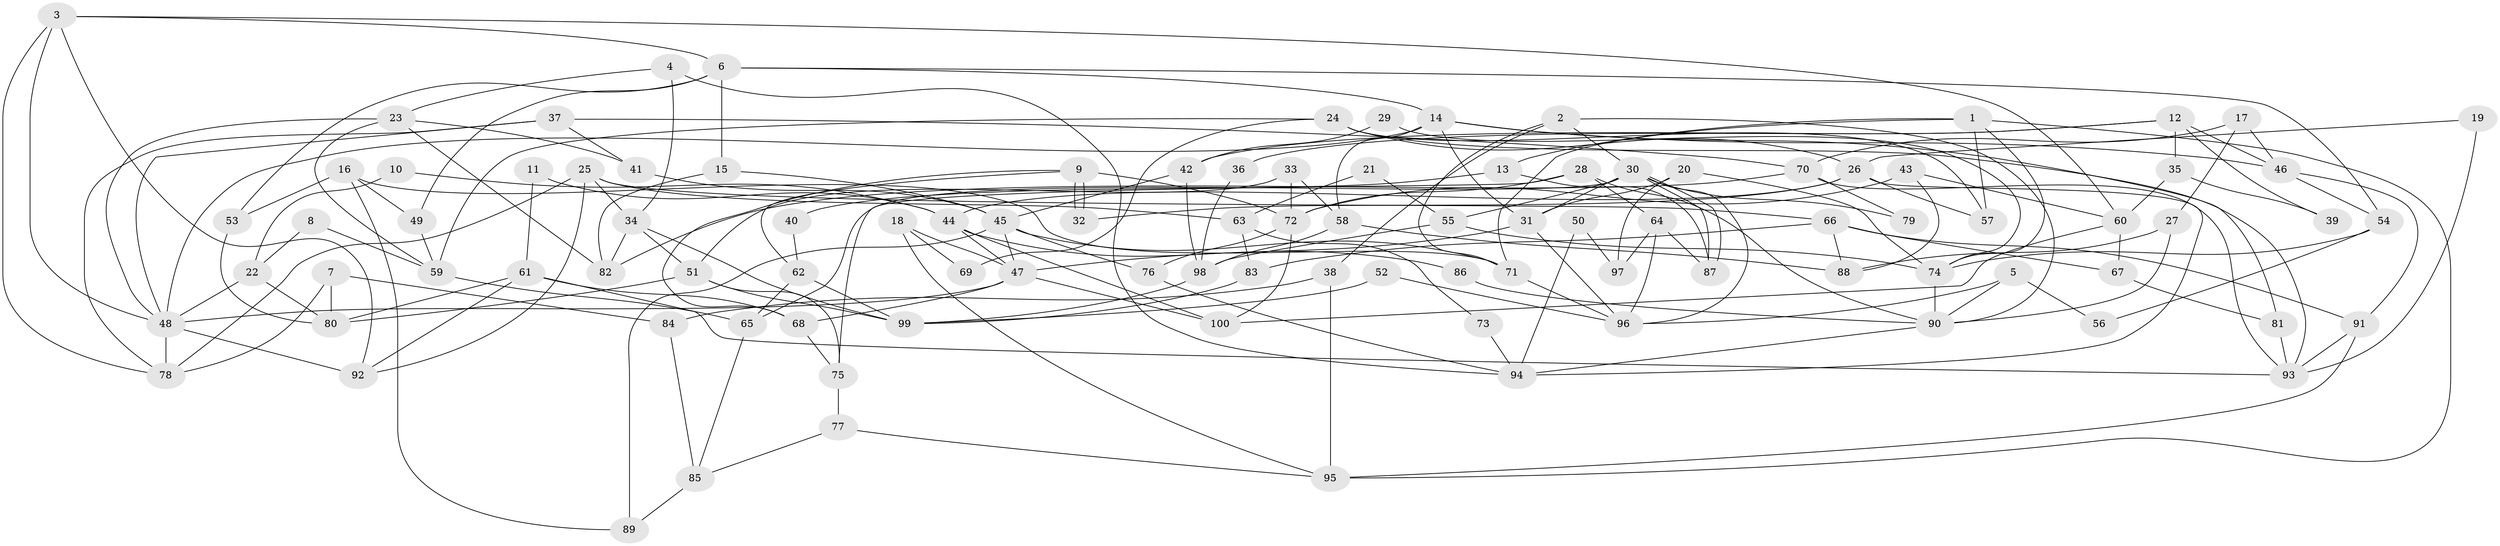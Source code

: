 // Generated by graph-tools (version 1.1) at 2025/51/03/09/25 04:51:31]
// undirected, 100 vertices, 200 edges
graph export_dot {
graph [start="1"]
  node [color=gray90,style=filled];
  1;
  2;
  3;
  4;
  5;
  6;
  7;
  8;
  9;
  10;
  11;
  12;
  13;
  14;
  15;
  16;
  17;
  18;
  19;
  20;
  21;
  22;
  23;
  24;
  25;
  26;
  27;
  28;
  29;
  30;
  31;
  32;
  33;
  34;
  35;
  36;
  37;
  38;
  39;
  40;
  41;
  42;
  43;
  44;
  45;
  46;
  47;
  48;
  49;
  50;
  51;
  52;
  53;
  54;
  55;
  56;
  57;
  58;
  59;
  60;
  61;
  62;
  63;
  64;
  65;
  66;
  67;
  68;
  69;
  70;
  71;
  72;
  73;
  74;
  75;
  76;
  77;
  78;
  79;
  80;
  81;
  82;
  83;
  84;
  85;
  86;
  87;
  88;
  89;
  90;
  91;
  92;
  93;
  94;
  95;
  96;
  97;
  98;
  99;
  100;
  1 -- 74;
  1 -- 71;
  1 -- 13;
  1 -- 57;
  1 -- 95;
  2 -- 71;
  2 -- 90;
  2 -- 30;
  2 -- 38;
  3 -- 92;
  3 -- 6;
  3 -- 48;
  3 -- 60;
  3 -- 78;
  4 -- 23;
  4 -- 94;
  4 -- 34;
  5 -- 90;
  5 -- 96;
  5 -- 56;
  6 -- 15;
  6 -- 54;
  6 -- 14;
  6 -- 49;
  6 -- 53;
  7 -- 78;
  7 -- 84;
  7 -- 80;
  8 -- 59;
  8 -- 22;
  9 -- 68;
  9 -- 32;
  9 -- 32;
  9 -- 62;
  9 -- 72;
  10 -- 44;
  10 -- 22;
  11 -- 44;
  11 -- 61;
  12 -- 46;
  12 -- 42;
  12 -- 35;
  12 -- 36;
  12 -- 39;
  13 -- 87;
  13 -- 40;
  14 -- 48;
  14 -- 31;
  14 -- 46;
  14 -- 58;
  14 -- 81;
  15 -- 82;
  15 -- 45;
  16 -- 49;
  16 -- 53;
  16 -- 71;
  16 -- 89;
  17 -- 70;
  17 -- 46;
  17 -- 27;
  18 -- 95;
  18 -- 47;
  18 -- 69;
  19 -- 93;
  19 -- 26;
  20 -- 31;
  20 -- 74;
  20 -- 97;
  21 -- 55;
  21 -- 63;
  22 -- 48;
  22 -- 80;
  23 -- 41;
  23 -- 48;
  23 -- 59;
  23 -- 82;
  24 -- 57;
  24 -- 59;
  24 -- 26;
  24 -- 69;
  24 -- 93;
  25 -- 34;
  25 -- 78;
  25 -- 63;
  25 -- 66;
  25 -- 92;
  26 -- 44;
  26 -- 32;
  26 -- 57;
  26 -- 94;
  27 -- 88;
  27 -- 90;
  28 -- 75;
  28 -- 90;
  28 -- 64;
  28 -- 72;
  29 -- 74;
  29 -- 42;
  30 -- 87;
  30 -- 87;
  30 -- 31;
  30 -- 55;
  30 -- 65;
  30 -- 79;
  30 -- 96;
  31 -- 47;
  31 -- 96;
  33 -- 51;
  33 -- 72;
  33 -- 58;
  34 -- 82;
  34 -- 51;
  34 -- 99;
  35 -- 60;
  35 -- 39;
  36 -- 98;
  37 -- 48;
  37 -- 78;
  37 -- 41;
  37 -- 70;
  38 -- 95;
  38 -- 84;
  40 -- 62;
  41 -- 45;
  42 -- 98;
  42 -- 45;
  43 -- 72;
  43 -- 60;
  43 -- 88;
  44 -- 100;
  44 -- 47;
  44 -- 86;
  45 -- 47;
  45 -- 71;
  45 -- 76;
  45 -- 89;
  46 -- 91;
  46 -- 54;
  47 -- 48;
  47 -- 68;
  47 -- 100;
  48 -- 92;
  48 -- 78;
  49 -- 59;
  50 -- 97;
  50 -- 94;
  51 -- 75;
  51 -- 80;
  51 -- 99;
  52 -- 96;
  52 -- 99;
  53 -- 80;
  54 -- 74;
  54 -- 56;
  55 -- 98;
  55 -- 74;
  58 -- 88;
  58 -- 98;
  59 -- 65;
  60 -- 100;
  60 -- 67;
  61 -- 80;
  61 -- 93;
  61 -- 68;
  61 -- 92;
  62 -- 99;
  62 -- 65;
  63 -- 83;
  63 -- 73;
  64 -- 96;
  64 -- 87;
  64 -- 97;
  65 -- 85;
  66 -- 88;
  66 -- 67;
  66 -- 83;
  66 -- 91;
  67 -- 81;
  68 -- 75;
  70 -- 93;
  70 -- 79;
  70 -- 82;
  71 -- 96;
  72 -- 76;
  72 -- 100;
  73 -- 94;
  74 -- 90;
  75 -- 77;
  76 -- 94;
  77 -- 85;
  77 -- 95;
  81 -- 93;
  83 -- 99;
  84 -- 85;
  85 -- 89;
  86 -- 90;
  90 -- 94;
  91 -- 93;
  91 -- 95;
  98 -- 99;
}
